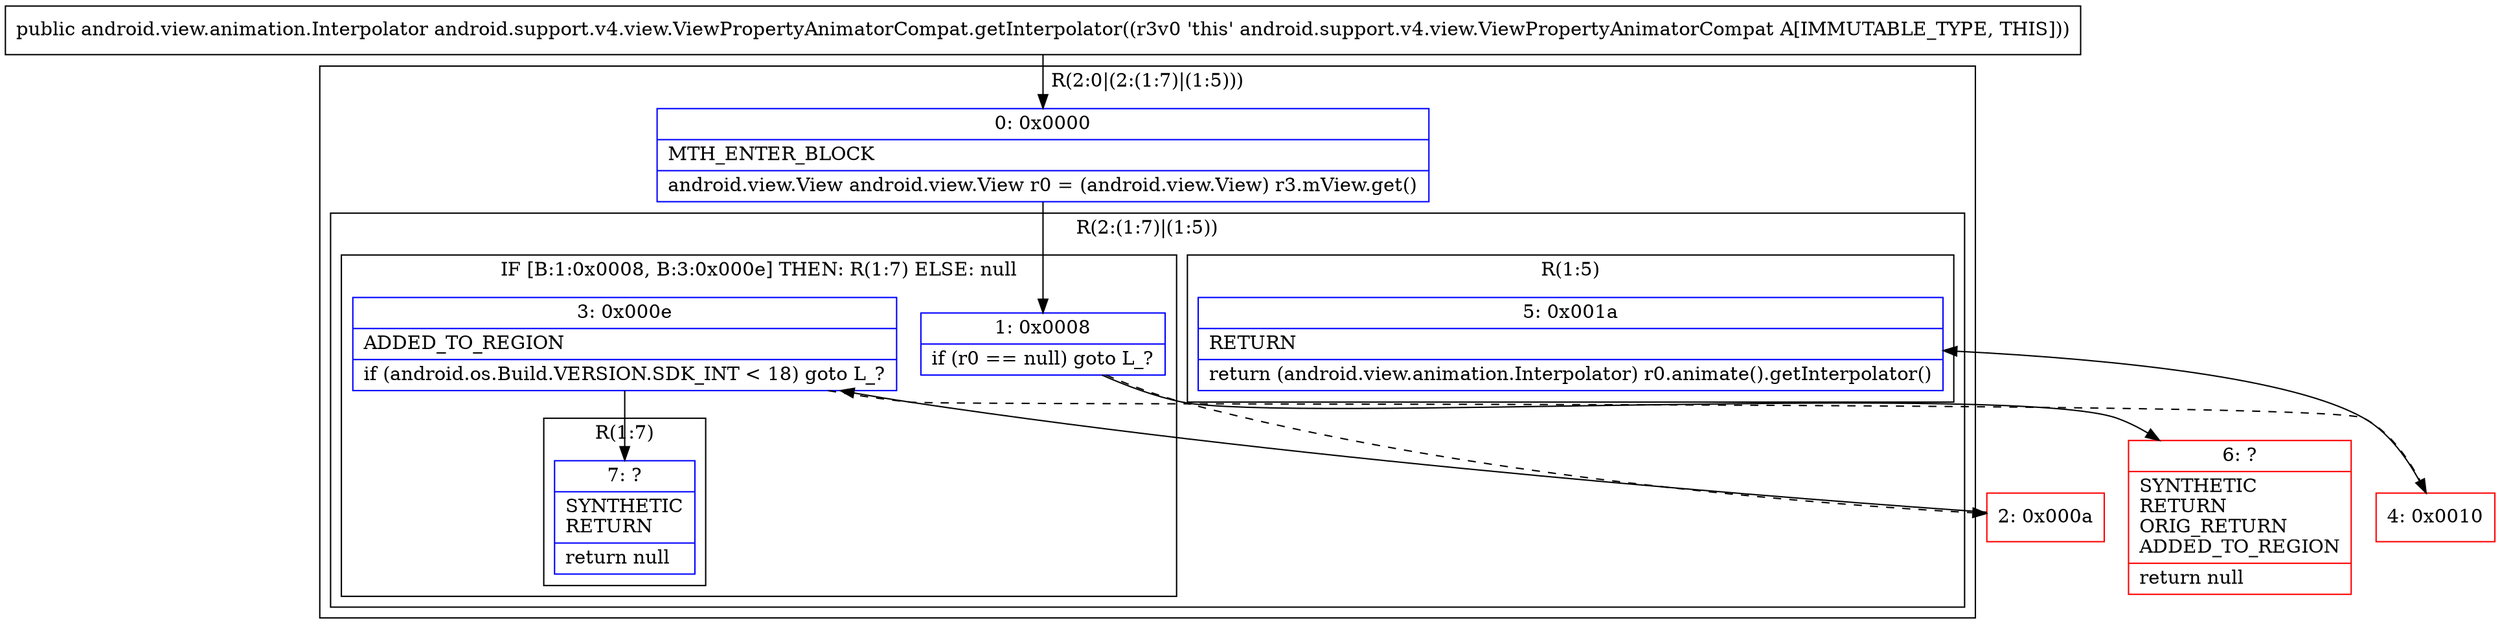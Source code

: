 digraph "CFG forandroid.support.v4.view.ViewPropertyAnimatorCompat.getInterpolator()Landroid\/view\/animation\/Interpolator;" {
subgraph cluster_Region_1870155165 {
label = "R(2:0|(2:(1:7)|(1:5)))";
node [shape=record,color=blue];
Node_0 [shape=record,label="{0\:\ 0x0000|MTH_ENTER_BLOCK\l|android.view.View android.view.View r0 = (android.view.View) r3.mView.get()\l}"];
subgraph cluster_Region_661734389 {
label = "R(2:(1:7)|(1:5))";
node [shape=record,color=blue];
subgraph cluster_IfRegion_1582733419 {
label = "IF [B:1:0x0008, B:3:0x000e] THEN: R(1:7) ELSE: null";
node [shape=record,color=blue];
Node_1 [shape=record,label="{1\:\ 0x0008|if (r0 == null) goto L_?\l}"];
Node_3 [shape=record,label="{3\:\ 0x000e|ADDED_TO_REGION\l|if (android.os.Build.VERSION.SDK_INT \< 18) goto L_?\l}"];
subgraph cluster_Region_739757771 {
label = "R(1:7)";
node [shape=record,color=blue];
Node_7 [shape=record,label="{7\:\ ?|SYNTHETIC\lRETURN\l|return null\l}"];
}
}
subgraph cluster_Region_1602193614 {
label = "R(1:5)";
node [shape=record,color=blue];
Node_5 [shape=record,label="{5\:\ 0x001a|RETURN\l|return (android.view.animation.Interpolator) r0.animate().getInterpolator()\l}"];
}
}
}
Node_2 [shape=record,color=red,label="{2\:\ 0x000a}"];
Node_4 [shape=record,color=red,label="{4\:\ 0x0010}"];
Node_6 [shape=record,color=red,label="{6\:\ ?|SYNTHETIC\lRETURN\lORIG_RETURN\lADDED_TO_REGION\l|return null\l}"];
MethodNode[shape=record,label="{public android.view.animation.Interpolator android.support.v4.view.ViewPropertyAnimatorCompat.getInterpolator((r3v0 'this' android.support.v4.view.ViewPropertyAnimatorCompat A[IMMUTABLE_TYPE, THIS])) }"];
MethodNode -> Node_0;
Node_0 -> Node_1;
Node_1 -> Node_2[style=dashed];
Node_1 -> Node_6;
Node_3 -> Node_4[style=dashed];
Node_3 -> Node_7;
Node_2 -> Node_3;
Node_4 -> Node_5;
}

